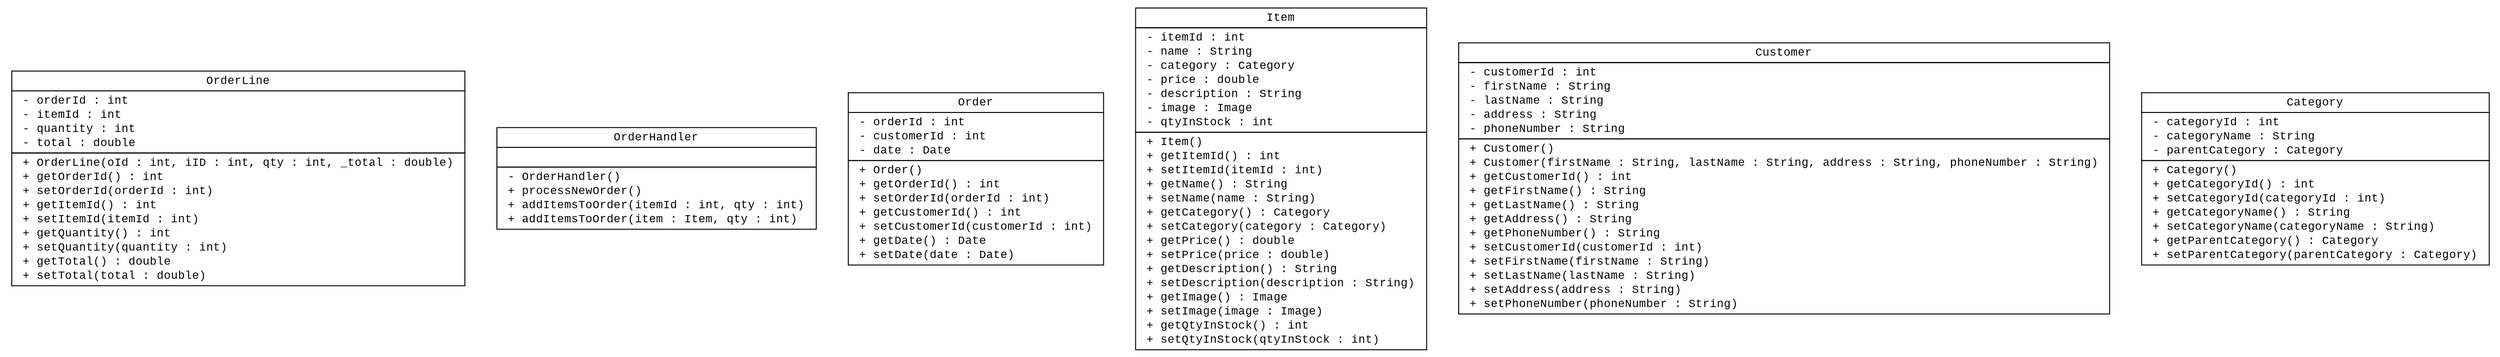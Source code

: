 #!/usr/local/bin/dot
#
# Class diagram 
# Generated by UMLGraph version 5.4 (http://www.umlgraph.org/)
#

digraph G {
	edge [fontname="Courier New",fontsize=10,labelfontname="Courier New",labelfontsize=10];
	node [fontname="Courier New",fontsize=10,shape=plaintext];
	nodesep=0.25;
	ranksep=0.5;
	// com.assign2.business.OrderLine
	c16 [label=<<table title="com.assign2.business.OrderLine" border="0" cellborder="1" cellspacing="0" cellpadding="2" port="p" href="./OrderLine.html"><tr><td><table border="0" cellspacing="0" cellpadding="1"><tr><td align="center" balign="center"><font face="Courier New" point-size="12.0"> OrderLine </font></td></tr></table></td></tr><tr><td><table border="0" cellspacing="0" cellpadding="1"><tr><td align="left" balign="left"> - orderId : int </td></tr><tr><td align="left" balign="left"> - itemId : int </td></tr><tr><td align="left" balign="left"> - quantity : int </td></tr><tr><td align="left" balign="left"> - total : double </td></tr></table></td></tr><tr><td><table border="0" cellspacing="0" cellpadding="1"><tr><td align="left" balign="left"> + OrderLine(oId : int, iID : int, qty : int, _total : double) </td></tr><tr><td align="left" balign="left"> + getOrderId() : int </td></tr><tr><td align="left" balign="left"> + setOrderId(orderId : int) </td></tr><tr><td align="left" balign="left"> + getItemId() : int </td></tr><tr><td align="left" balign="left"> + setItemId(itemId : int) </td></tr><tr><td align="left" balign="left"> + getQuantity() : int </td></tr><tr><td align="left" balign="left"> + setQuantity(quantity : int) </td></tr><tr><td align="left" balign="left"> + getTotal() : double </td></tr><tr><td align="left" balign="left"> + setTotal(total : double) </td></tr></table></td></tr></table>>, URL="./OrderLine.html", fontname="Courier New", fontcolor="black", fontsize=12.0];
	// com.assign2.business.OrderHandler
	c17 [label=<<table title="com.assign2.business.OrderHandler" border="0" cellborder="1" cellspacing="0" cellpadding="2" port="p" href="./OrderHandler.html"><tr><td><table border="0" cellspacing="0" cellpadding="1"><tr><td align="center" balign="center"><font face="Courier New" point-size="12.0"> OrderHandler </font></td></tr></table></td></tr><tr><td><table border="0" cellspacing="0" cellpadding="1"><tr><td align="left" balign="left">  </td></tr></table></td></tr><tr><td><table border="0" cellspacing="0" cellpadding="1"><tr><td align="left" balign="left"> - OrderHandler() </td></tr><tr><td align="left" balign="left"> + processNewOrder() </td></tr><tr><td align="left" balign="left"> + addItemsToOrder(itemId : int, qty : int) </td></tr><tr><td align="left" balign="left"> + addItemsToOrder(item : Item, qty : int) </td></tr></table></td></tr></table>>, URL="./OrderHandler.html", fontname="Courier New", fontcolor="black", fontsize=12.0];
	// com.assign2.business.Order
	c18 [label=<<table title="com.assign2.business.Order" border="0" cellborder="1" cellspacing="0" cellpadding="2" port="p" href="./Order.html"><tr><td><table border="0" cellspacing="0" cellpadding="1"><tr><td align="center" balign="center"><font face="Courier New" point-size="12.0"> Order </font></td></tr></table></td></tr><tr><td><table border="0" cellspacing="0" cellpadding="1"><tr><td align="left" balign="left"> - orderId : int </td></tr><tr><td align="left" balign="left"> - customerId : int </td></tr><tr><td align="left" balign="left"> - date : Date </td></tr></table></td></tr><tr><td><table border="0" cellspacing="0" cellpadding="1"><tr><td align="left" balign="left"> + Order() </td></tr><tr><td align="left" balign="left"> + getOrderId() : int </td></tr><tr><td align="left" balign="left"> + setOrderId(orderId : int) </td></tr><tr><td align="left" balign="left"> + getCustomerId() : int </td></tr><tr><td align="left" balign="left"> + setCustomerId(customerId : int) </td></tr><tr><td align="left" balign="left"> + getDate() : Date </td></tr><tr><td align="left" balign="left"> + setDate(date : Date) </td></tr></table></td></tr></table>>, URL="./Order.html", fontname="Courier New", fontcolor="black", fontsize=12.0];
	// com.assign2.business.Item
	c19 [label=<<table title="com.assign2.business.Item" border="0" cellborder="1" cellspacing="0" cellpadding="2" port="p" href="./Item.html"><tr><td><table border="0" cellspacing="0" cellpadding="1"><tr><td align="center" balign="center"><font face="Courier New" point-size="12.0"> Item </font></td></tr></table></td></tr><tr><td><table border="0" cellspacing="0" cellpadding="1"><tr><td align="left" balign="left"> - itemId : int </td></tr><tr><td align="left" balign="left"> - name : String </td></tr><tr><td align="left" balign="left"> - category : Category </td></tr><tr><td align="left" balign="left"> - price : double </td></tr><tr><td align="left" balign="left"> - description : String </td></tr><tr><td align="left" balign="left"> - image : Image </td></tr><tr><td align="left" balign="left"> - qtyInStock : int </td></tr></table></td></tr><tr><td><table border="0" cellspacing="0" cellpadding="1"><tr><td align="left" balign="left"> + Item() </td></tr><tr><td align="left" balign="left"> + getItemId() : int </td></tr><tr><td align="left" balign="left"> + setItemId(itemId : int) </td></tr><tr><td align="left" balign="left"> + getName() : String </td></tr><tr><td align="left" balign="left"> + setName(name : String) </td></tr><tr><td align="left" balign="left"> + getCategory() : Category </td></tr><tr><td align="left" balign="left"> + setCategory(category : Category) </td></tr><tr><td align="left" balign="left"> + getPrice() : double </td></tr><tr><td align="left" balign="left"> + setPrice(price : double) </td></tr><tr><td align="left" balign="left"> + getDescription() : String </td></tr><tr><td align="left" balign="left"> + setDescription(description : String) </td></tr><tr><td align="left" balign="left"> + getImage() : Image </td></tr><tr><td align="left" balign="left"> + setImage(image : Image) </td></tr><tr><td align="left" balign="left"> + getQtyInStock() : int </td></tr><tr><td align="left" balign="left"> + setQtyInStock(qtyInStock : int) </td></tr></table></td></tr></table>>, URL="./Item.html", fontname="Courier New", fontcolor="black", fontsize=12.0];
	// com.assign2.business.Customer
	c20 [label=<<table title="com.assign2.business.Customer" border="0" cellborder="1" cellspacing="0" cellpadding="2" port="p" href="./Customer.html"><tr><td><table border="0" cellspacing="0" cellpadding="1"><tr><td align="center" balign="center"><font face="Courier New" point-size="12.0"> Customer </font></td></tr></table></td></tr><tr><td><table border="0" cellspacing="0" cellpadding="1"><tr><td align="left" balign="left"> - customerId : int </td></tr><tr><td align="left" balign="left"> - firstName : String </td></tr><tr><td align="left" balign="left"> - lastName : String </td></tr><tr><td align="left" balign="left"> - address : String </td></tr><tr><td align="left" balign="left"> - phoneNumber : String </td></tr></table></td></tr><tr><td><table border="0" cellspacing="0" cellpadding="1"><tr><td align="left" balign="left"> + Customer() </td></tr><tr><td align="left" balign="left"> + Customer(firstName : String, lastName : String, address : String, phoneNumber : String) </td></tr><tr><td align="left" balign="left"> + getCustomerId() : int </td></tr><tr><td align="left" balign="left"> + getFirstName() : String </td></tr><tr><td align="left" balign="left"> + getLastName() : String </td></tr><tr><td align="left" balign="left"> + getAddress() : String </td></tr><tr><td align="left" balign="left"> + getPhoneNumber() : String </td></tr><tr><td align="left" balign="left"> + setCustomerId(customerId : int) </td></tr><tr><td align="left" balign="left"> + setFirstName(firstName : String) </td></tr><tr><td align="left" balign="left"> + setLastName(lastName : String) </td></tr><tr><td align="left" balign="left"> + setAddress(address : String) </td></tr><tr><td align="left" balign="left"> + setPhoneNumber(phoneNumber : String) </td></tr></table></td></tr></table>>, URL="./Customer.html", fontname="Courier New", fontcolor="black", fontsize=12.0];
	// com.assign2.business.Category
	c21 [label=<<table title="com.assign2.business.Category" border="0" cellborder="1" cellspacing="0" cellpadding="2" port="p" href="./Category.html"><tr><td><table border="0" cellspacing="0" cellpadding="1"><tr><td align="center" balign="center"><font face="Courier New" point-size="12.0"> Category </font></td></tr></table></td></tr><tr><td><table border="0" cellspacing="0" cellpadding="1"><tr><td align="left" balign="left"> - categoryId : int </td></tr><tr><td align="left" balign="left"> - categoryName : String </td></tr><tr><td align="left" balign="left"> - parentCategory : Category </td></tr></table></td></tr><tr><td><table border="0" cellspacing="0" cellpadding="1"><tr><td align="left" balign="left"> + Category() </td></tr><tr><td align="left" balign="left"> + getCategoryId() : int </td></tr><tr><td align="left" balign="left"> + setCategoryId(categoryId : int) </td></tr><tr><td align="left" balign="left"> + getCategoryName() : String </td></tr><tr><td align="left" balign="left"> + setCategoryName(categoryName : String) </td></tr><tr><td align="left" balign="left"> + getParentCategory() : Category </td></tr><tr><td align="left" balign="left"> + setParentCategory(parentCategory : Category) </td></tr></table></td></tr></table>>, URL="./Category.html", fontname="Courier New", fontcolor="black", fontsize=12.0];
}

